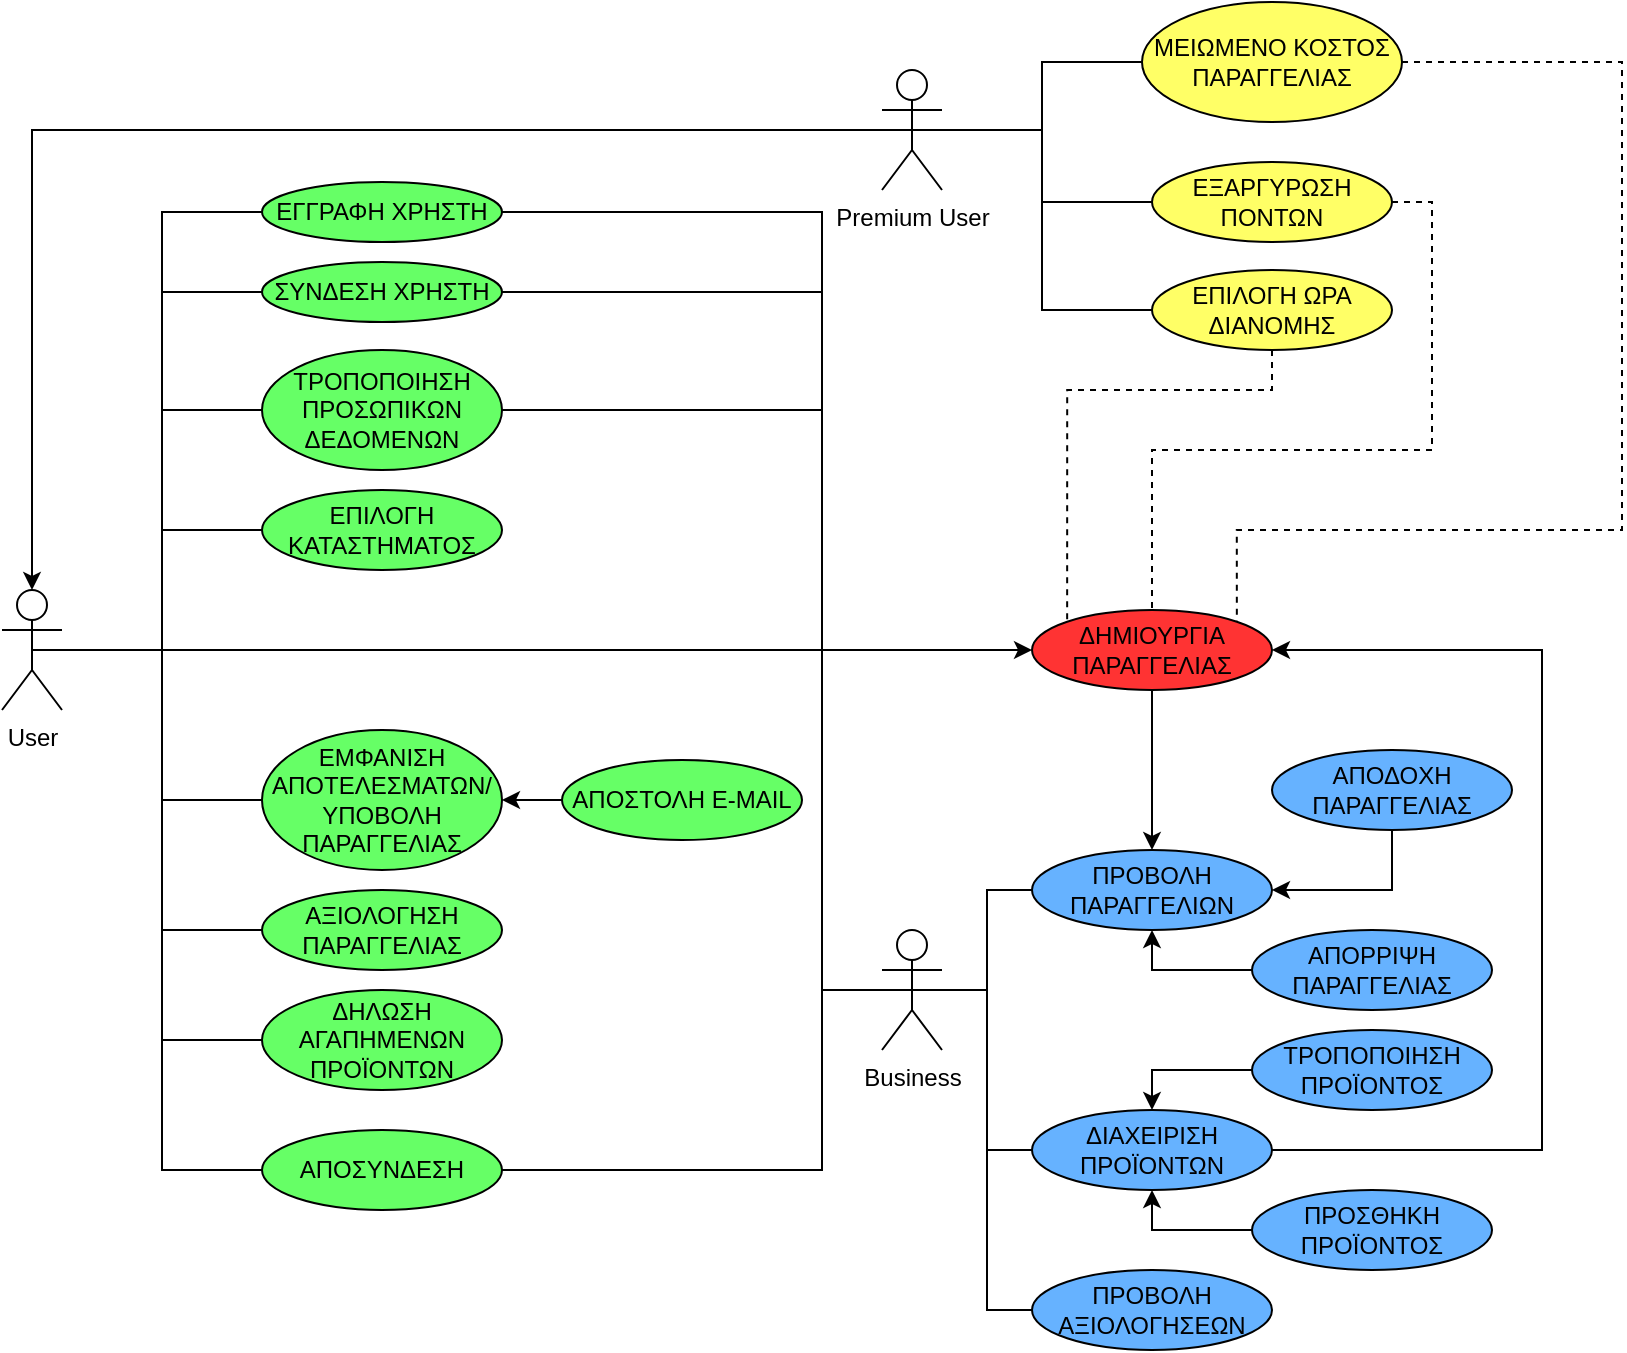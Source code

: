 <mxfile version="17.2.4" type="device"><diagram id="TxKzKz6rN6xEcngQmq8W" name="Page-1"><mxGraphModel dx="1662" dy="762" grid="1" gridSize="10" guides="1" tooltips="1" connect="1" arrows="1" fold="1" page="1" pageScale="1" pageWidth="1920" pageHeight="1200" math="0" shadow="0"><root><mxCell id="0"/><mxCell id="1" parent="0"/><mxCell id="-c1Q7MZjAse8HlwOqIY8-26" style="edgeStyle=orthogonalEdgeStyle;shape=connector;rounded=0;orthogonalLoop=1;jettySize=auto;html=1;exitX=0.5;exitY=0.5;exitDx=0;exitDy=0;exitPerimeter=0;entryX=0;entryY=0.5;entryDx=0;entryDy=0;labelBackgroundColor=default;fontFamily=Helvetica;fontSize=11;fontColor=default;endArrow=none;strokeColor=default;elbow=vertical;" parent="1" source="-c1Q7MZjAse8HlwOqIY8-1" target="-c1Q7MZjAse8HlwOqIY8-3" edge="1"><mxGeometry relative="1" as="geometry"/></mxCell><mxCell id="-c1Q7MZjAse8HlwOqIY8-27" style="edgeStyle=orthogonalEdgeStyle;shape=connector;rounded=0;orthogonalLoop=1;jettySize=auto;html=1;exitX=0.5;exitY=0.5;exitDx=0;exitDy=0;exitPerimeter=0;entryX=0;entryY=0.5;entryDx=0;entryDy=0;labelBackgroundColor=default;fontFamily=Helvetica;fontSize=11;fontColor=default;endArrow=none;strokeColor=default;elbow=vertical;" parent="1" source="-c1Q7MZjAse8HlwOqIY8-1" target="-c1Q7MZjAse8HlwOqIY8-4" edge="1"><mxGeometry relative="1" as="geometry"/></mxCell><mxCell id="-c1Q7MZjAse8HlwOqIY8-28" style="edgeStyle=orthogonalEdgeStyle;shape=connector;rounded=0;orthogonalLoop=1;jettySize=auto;html=1;exitX=0.5;exitY=0.5;exitDx=0;exitDy=0;exitPerimeter=0;entryX=0;entryY=0.5;entryDx=0;entryDy=0;labelBackgroundColor=default;fontFamily=Helvetica;fontSize=11;fontColor=default;endArrow=none;strokeColor=default;elbow=vertical;" parent="1" source="-c1Q7MZjAse8HlwOqIY8-1" target="-c1Q7MZjAse8HlwOqIY8-9" edge="1"><mxGeometry relative="1" as="geometry"/></mxCell><mxCell id="-c1Q7MZjAse8HlwOqIY8-29" style="edgeStyle=orthogonalEdgeStyle;shape=connector;rounded=0;orthogonalLoop=1;jettySize=auto;html=1;exitX=0.5;exitY=0.5;exitDx=0;exitDy=0;exitPerimeter=0;entryX=0;entryY=0.5;entryDx=0;entryDy=0;labelBackgroundColor=default;fontFamily=Helvetica;fontSize=11;fontColor=default;endArrow=none;strokeColor=default;elbow=vertical;" parent="1" source="-c1Q7MZjAse8HlwOqIY8-1" target="-c1Q7MZjAse8HlwOqIY8-10" edge="1"><mxGeometry relative="1" as="geometry"/></mxCell><mxCell id="-c1Q7MZjAse8HlwOqIY8-30" style="edgeStyle=orthogonalEdgeStyle;shape=connector;rounded=0;orthogonalLoop=1;jettySize=auto;html=1;exitX=0.5;exitY=0.5;exitDx=0;exitDy=0;exitPerimeter=0;entryX=0;entryY=0.5;entryDx=0;entryDy=0;labelBackgroundColor=default;fontFamily=Helvetica;fontSize=11;fontColor=default;endArrow=none;strokeColor=default;elbow=vertical;" parent="1" source="-c1Q7MZjAse8HlwOqIY8-1" target="-c1Q7MZjAse8HlwOqIY8-7" edge="1"><mxGeometry relative="1" as="geometry"/></mxCell><mxCell id="-c1Q7MZjAse8HlwOqIY8-31" style="edgeStyle=orthogonalEdgeStyle;shape=connector;rounded=0;orthogonalLoop=1;jettySize=auto;html=1;exitX=0.5;exitY=0.5;exitDx=0;exitDy=0;exitPerimeter=0;entryX=0;entryY=0.5;entryDx=0;entryDy=0;labelBackgroundColor=default;fontFamily=Helvetica;fontSize=11;fontColor=default;endArrow=none;strokeColor=default;elbow=vertical;" parent="1" source="-c1Q7MZjAse8HlwOqIY8-1" target="-c1Q7MZjAse8HlwOqIY8-6" edge="1"><mxGeometry relative="1" as="geometry"/></mxCell><mxCell id="-c1Q7MZjAse8HlwOqIY8-32" style="edgeStyle=orthogonalEdgeStyle;shape=connector;rounded=0;orthogonalLoop=1;jettySize=auto;html=1;exitX=0.5;exitY=0.5;exitDx=0;exitDy=0;exitPerimeter=0;entryX=0;entryY=0.5;entryDx=0;entryDy=0;labelBackgroundColor=default;fontFamily=Helvetica;fontSize=11;fontColor=default;endArrow=none;strokeColor=default;elbow=vertical;" parent="1" source="-c1Q7MZjAse8HlwOqIY8-1" target="-c1Q7MZjAse8HlwOqIY8-8" edge="1"><mxGeometry relative="1" as="geometry"/></mxCell><mxCell id="-c1Q7MZjAse8HlwOqIY8-33" style="edgeStyle=orthogonalEdgeStyle;shape=connector;rounded=0;orthogonalLoop=1;jettySize=auto;html=1;exitX=0.5;exitY=0.5;exitDx=0;exitDy=0;exitPerimeter=0;entryX=0;entryY=0.5;entryDx=0;entryDy=0;labelBackgroundColor=default;fontFamily=Helvetica;fontSize=11;fontColor=default;endArrow=none;strokeColor=default;elbow=vertical;" parent="1" source="-c1Q7MZjAse8HlwOqIY8-1" target="-c1Q7MZjAse8HlwOqIY8-5" edge="1"><mxGeometry relative="1" as="geometry"/></mxCell><mxCell id="-c1Q7MZjAse8HlwOqIY8-100" style="edgeStyle=orthogonalEdgeStyle;shape=connector;rounded=0;orthogonalLoop=1;jettySize=auto;html=1;exitX=0.5;exitY=0.5;exitDx=0;exitDy=0;exitPerimeter=0;entryX=0;entryY=0.5;entryDx=0;entryDy=0;labelBackgroundColor=default;fontFamily=Helvetica;fontSize=11;fontColor=default;endArrow=classic;strokeColor=default;elbow=vertical;" parent="1" source="-c1Q7MZjAse8HlwOqIY8-1" target="-c1Q7MZjAse8HlwOqIY8-40" edge="1"><mxGeometry relative="1" as="geometry"/></mxCell><mxCell id="-c1Q7MZjAse8HlwOqIY8-1" value="User" style="shape=umlActor;verticalLabelPosition=bottom;verticalAlign=top;html=1;outlineConnect=0;" parent="1" vertex="1"><mxGeometry x="40" y="510" width="30" height="60" as="geometry"/></mxCell><mxCell id="-c1Q7MZjAse8HlwOqIY8-3" value="ΕΓΓΡΑΦΗ ΧΡΗΣΤΗ" style="ellipse;whiteSpace=wrap;html=1;fillColor=#66FF66;" parent="1" vertex="1"><mxGeometry x="170" y="306" width="120" height="30" as="geometry"/></mxCell><mxCell id="-c1Q7MZjAse8HlwOqIY8-4" value="ΣΥΝΔΕΣΗ ΧΡΗΣΤΗ" style="ellipse;whiteSpace=wrap;html=1;fillColor=#66FF66;" parent="1" vertex="1"><mxGeometry x="170" y="346" width="120" height="30" as="geometry"/></mxCell><mxCell id="-c1Q7MZjAse8HlwOqIY8-5" value="ΑΠΟΣΥΝΔΕΣΗ" style="ellipse;whiteSpace=wrap;html=1;fillColor=#66FF66;" parent="1" vertex="1"><mxGeometry x="170" y="780" width="120" height="40" as="geometry"/></mxCell><mxCell id="-c1Q7MZjAse8HlwOqIY8-6" value="ΑΞΙΟΛΟΓΗΣΗ ΠΑΡΑΓΓΕΛΙΑΣ" style="ellipse;whiteSpace=wrap;html=1;fillColor=#66FF66;" parent="1" vertex="1"><mxGeometry x="170" y="660" width="120" height="40" as="geometry"/></mxCell><mxCell id="-c1Q7MZjAse8HlwOqIY8-7" value="ΕΜΦΑΝΙΣΗ ΑΠΟΤΕΛΕΣΜΑΤΩΝ/ ΥΠΟΒΟΛΗ ΠΑΡΑΓΓΕΛΙΑΣ" style="ellipse;whiteSpace=wrap;html=1;fillColor=#66FF66;" parent="1" vertex="1"><mxGeometry x="170" y="580" width="120" height="70" as="geometry"/></mxCell><mxCell id="-c1Q7MZjAse8HlwOqIY8-8" value="ΔΗΛΩΣΗ ΑΓΑΠΗΜΕΝΩΝ ΠΡΟΪΟΝΤΩΝ" style="ellipse;whiteSpace=wrap;html=1;fillColor=#66FF66;" parent="1" vertex="1"><mxGeometry x="170" y="710" width="120" height="50" as="geometry"/></mxCell><mxCell id="-c1Q7MZjAse8HlwOqIY8-9" value="ΤΡΟΠΟΠΟΙΗΣΗ ΠΡΟΣΩΠΙΚΩΝ ΔΕΔΟΜΕΝΩΝ" style="ellipse;whiteSpace=wrap;html=1;fillColor=#66FF66;" parent="1" vertex="1"><mxGeometry x="170" y="390" width="120" height="60" as="geometry"/></mxCell><mxCell id="-c1Q7MZjAse8HlwOqIY8-10" value="ΕΠΙΛΟΓΗ ΚΑΤΑΣΤΗΜΑΤΟΣ" style="ellipse;whiteSpace=wrap;html=1;fillColor=#66FF66;" parent="1" vertex="1"><mxGeometry x="170" y="460" width="120" height="40" as="geometry"/></mxCell><mxCell id="-c1Q7MZjAse8HlwOqIY8-36" style="edgeStyle=none;shape=connector;rounded=0;orthogonalLoop=1;jettySize=auto;html=1;exitX=0;exitY=0.5;exitDx=0;exitDy=0;entryX=1;entryY=0.5;entryDx=0;entryDy=0;labelBackgroundColor=default;fontFamily=Helvetica;fontSize=11;fontColor=default;endArrow=classic;strokeColor=default;elbow=vertical;fillColor=#66FF66;" parent="1" source="-c1Q7MZjAse8HlwOqIY8-12" target="-c1Q7MZjAse8HlwOqIY8-7" edge="1"><mxGeometry relative="1" as="geometry"/></mxCell><mxCell id="-c1Q7MZjAse8HlwOqIY8-12" value="ΑΠΟΣΤΟΛΗ Ε-MAIL" style="ellipse;whiteSpace=wrap;html=1;fillColor=#66FF66;" parent="1" vertex="1"><mxGeometry x="320" y="595" width="120" height="40" as="geometry"/></mxCell><mxCell id="-c1Q7MZjAse8HlwOqIY8-119" value="" style="edgeStyle=orthogonalEdgeStyle;shape=connector;rounded=0;orthogonalLoop=1;jettySize=auto;html=1;labelBackgroundColor=default;fontFamily=Helvetica;fontSize=11;fontColor=default;endArrow=classic;strokeColor=default;elbow=vertical;" parent="1" source="-c1Q7MZjAse8HlwOqIY8-40" target="-c1Q7MZjAse8HlwOqIY8-61" edge="1"><mxGeometry relative="1" as="geometry"/></mxCell><mxCell id="-c1Q7MZjAse8HlwOqIY8-40" value="ΔΗΜΙΟΥΡΓΙΑ ΠΑΡΑΓΓΕΛΙΑΣ" style="ellipse;whiteSpace=wrap;html=1;fillColor=#FF3333;" parent="1" vertex="1"><mxGeometry x="555" y="520" width="120" height="40" as="geometry"/></mxCell><mxCell id="-c1Q7MZjAse8HlwOqIY8-52" style="edgeStyle=orthogonalEdgeStyle;shape=connector;rounded=0;orthogonalLoop=1;jettySize=auto;html=1;exitX=0.5;exitY=0.5;exitDx=0;exitDy=0;exitPerimeter=0;entryX=0;entryY=0.5;entryDx=0;entryDy=0;labelBackgroundColor=default;fontFamily=Helvetica;fontSize=11;fontColor=default;endArrow=none;strokeColor=default;elbow=vertical;" parent="1" source="-c1Q7MZjAse8HlwOqIY8-42" target="-c1Q7MZjAse8HlwOqIY8-50" edge="1"><mxGeometry relative="1" as="geometry"/></mxCell><mxCell id="-c1Q7MZjAse8HlwOqIY8-91" style="edgeStyle=orthogonalEdgeStyle;shape=connector;rounded=0;orthogonalLoop=1;jettySize=auto;html=1;exitX=0.5;exitY=0.5;exitDx=0;exitDy=0;exitPerimeter=0;entryX=0.5;entryY=0;entryDx=0;entryDy=0;entryPerimeter=0;labelBackgroundColor=default;fontFamily=Helvetica;fontSize=11;fontColor=default;endArrow=classic;strokeColor=default;elbow=vertical;" parent="1" source="-c1Q7MZjAse8HlwOqIY8-42" target="-c1Q7MZjAse8HlwOqIY8-1" edge="1"><mxGeometry relative="1" as="geometry"/></mxCell><mxCell id="ofdQk55tzyxcJnHblvxW-4" style="edgeStyle=orthogonalEdgeStyle;shape=connector;rounded=0;orthogonalLoop=1;jettySize=auto;html=1;exitX=0.5;exitY=0.5;exitDx=0;exitDy=0;exitPerimeter=0;entryX=0;entryY=0.5;entryDx=0;entryDy=0;labelBackgroundColor=default;fontFamily=Helvetica;fontSize=11;fontColor=default;endArrow=none;strokeColor=default;" edge="1" parent="1" source="-c1Q7MZjAse8HlwOqIY8-42" target="-c1Q7MZjAse8HlwOqIY8-49"><mxGeometry relative="1" as="geometry"><Array as="points"><mxPoint x="560" y="280"/><mxPoint x="560" y="316"/></Array></mxGeometry></mxCell><mxCell id="ofdQk55tzyxcJnHblvxW-5" style="edgeStyle=orthogonalEdgeStyle;shape=connector;rounded=0;orthogonalLoop=1;jettySize=auto;html=1;exitX=0.5;exitY=0.5;exitDx=0;exitDy=0;exitPerimeter=0;entryX=0;entryY=0.5;entryDx=0;entryDy=0;labelBackgroundColor=default;fontFamily=Helvetica;fontSize=11;fontColor=default;endArrow=none;strokeColor=default;" edge="1" parent="1" source="-c1Q7MZjAse8HlwOqIY8-42" target="ofdQk55tzyxcJnHblvxW-1"><mxGeometry relative="1" as="geometry"><Array as="points"><mxPoint x="560" y="280"/><mxPoint x="560" y="370"/></Array></mxGeometry></mxCell><mxCell id="-c1Q7MZjAse8HlwOqIY8-42" value="Premium User" style="shape=umlActor;verticalLabelPosition=bottom;verticalAlign=top;html=1;outlineConnect=0;" parent="1" vertex="1"><mxGeometry x="480" y="250" width="30" height="60" as="geometry"/></mxCell><mxCell id="ofdQk55tzyxcJnHblvxW-9" style="edgeStyle=orthogonalEdgeStyle;shape=connector;rounded=0;orthogonalLoop=1;jettySize=auto;html=1;exitX=1;exitY=0.5;exitDx=0;exitDy=0;entryX=0.5;entryY=0;entryDx=0;entryDy=0;dashed=1;labelBackgroundColor=default;fontFamily=Helvetica;fontSize=11;fontColor=default;endArrow=none;strokeColor=default;" edge="1" parent="1" source="-c1Q7MZjAse8HlwOqIY8-49" target="-c1Q7MZjAse8HlwOqIY8-40"><mxGeometry relative="1" as="geometry"><Array as="points"><mxPoint x="755" y="316"/><mxPoint x="755" y="440"/><mxPoint x="615" y="440"/></Array></mxGeometry></mxCell><mxCell id="-c1Q7MZjAse8HlwOqIY8-49" value="ΕΞΑΡΓΥΡΩΣΗ ΠΟΝΤΩΝ" style="ellipse;whiteSpace=wrap;html=1;fillColor=#FFFF66;" parent="1" vertex="1"><mxGeometry x="615" y="296" width="120" height="40" as="geometry"/></mxCell><mxCell id="-c1Q7MZjAse8HlwOqIY8-122" style="edgeStyle=orthogonalEdgeStyle;shape=connector;rounded=0;orthogonalLoop=1;jettySize=auto;html=1;exitX=1;exitY=0.5;exitDx=0;exitDy=0;entryX=1;entryY=0;entryDx=0;entryDy=0;dashed=1;labelBackgroundColor=default;fontFamily=Helvetica;fontSize=11;fontColor=default;endArrow=none;strokeColor=default;elbow=vertical;" parent="1" source="-c1Q7MZjAse8HlwOqIY8-50" target="-c1Q7MZjAse8HlwOqIY8-40" edge="1"><mxGeometry relative="1" as="geometry"><Array as="points"><mxPoint x="850" y="246"/><mxPoint x="850" y="480"/><mxPoint x="657" y="480"/></Array></mxGeometry></mxCell><mxCell id="-c1Q7MZjAse8HlwOqIY8-50" value="ΜΕΙΩΜΕΝΟ ΚΟΣΤΟΣ ΠΑΡΑΓΓΕΛΙΑΣ" style="ellipse;whiteSpace=wrap;html=1;fillColor=#FFFF66;" parent="1" vertex="1"><mxGeometry x="610" y="216" width="130" height="60" as="geometry"/></mxCell><mxCell id="-c1Q7MZjAse8HlwOqIY8-73" style="edgeStyle=orthogonalEdgeStyle;shape=connector;rounded=0;orthogonalLoop=1;jettySize=auto;html=1;exitX=0.5;exitY=0.5;exitDx=0;exitDy=0;exitPerimeter=0;entryX=0;entryY=0.5;entryDx=0;entryDy=0;labelBackgroundColor=default;fontFamily=Helvetica;fontSize=11;fontColor=default;endArrow=none;strokeColor=default;elbow=vertical;" parent="1" source="-c1Q7MZjAse8HlwOqIY8-55" target="-c1Q7MZjAse8HlwOqIY8-61" edge="1"><mxGeometry relative="1" as="geometry"/></mxCell><mxCell id="-c1Q7MZjAse8HlwOqIY8-74" style="edgeStyle=orthogonalEdgeStyle;shape=connector;rounded=0;orthogonalLoop=1;jettySize=auto;html=1;exitX=0.5;exitY=0.5;exitDx=0;exitDy=0;exitPerimeter=0;entryX=0;entryY=0.5;entryDx=0;entryDy=0;labelBackgroundColor=default;fontFamily=Helvetica;fontSize=11;fontColor=default;endArrow=none;strokeColor=default;elbow=vertical;" parent="1" source="-c1Q7MZjAse8HlwOqIY8-55" target="-c1Q7MZjAse8HlwOqIY8-70" edge="1"><mxGeometry relative="1" as="geometry"/></mxCell><mxCell id="-c1Q7MZjAse8HlwOqIY8-75" style="edgeStyle=orthogonalEdgeStyle;shape=connector;rounded=0;orthogonalLoop=1;jettySize=auto;html=1;exitX=0.5;exitY=0.5;exitDx=0;exitDy=0;exitPerimeter=0;entryX=0;entryY=0.5;entryDx=0;entryDy=0;labelBackgroundColor=default;fontFamily=Helvetica;fontSize=11;fontColor=default;endArrow=none;strokeColor=default;elbow=vertical;" parent="1" source="-c1Q7MZjAse8HlwOqIY8-55" target="-c1Q7MZjAse8HlwOqIY8-72" edge="1"><mxGeometry relative="1" as="geometry"/></mxCell><mxCell id="-c1Q7MZjAse8HlwOqIY8-109" style="edgeStyle=orthogonalEdgeStyle;shape=connector;rounded=0;orthogonalLoop=1;jettySize=auto;html=1;exitX=0.5;exitY=0.5;exitDx=0;exitDy=0;exitPerimeter=0;entryX=1;entryY=0.5;entryDx=0;entryDy=0;labelBackgroundColor=default;fontFamily=Helvetica;fontSize=11;fontColor=default;endArrow=none;strokeColor=default;elbow=vertical;" parent="1" source="-c1Q7MZjAse8HlwOqIY8-55" target="-c1Q7MZjAse8HlwOqIY8-5" edge="1"><mxGeometry relative="1" as="geometry"><Array as="points"><mxPoint x="450" y="710"/><mxPoint x="450" y="800"/></Array></mxGeometry></mxCell><mxCell id="-c1Q7MZjAse8HlwOqIY8-110" style="edgeStyle=orthogonalEdgeStyle;shape=connector;rounded=0;orthogonalLoop=1;jettySize=auto;html=1;exitX=0.5;exitY=0.5;exitDx=0;exitDy=0;exitPerimeter=0;entryX=1;entryY=0.5;entryDx=0;entryDy=0;labelBackgroundColor=default;fontFamily=Helvetica;fontSize=11;fontColor=default;endArrow=none;strokeColor=default;elbow=vertical;" parent="1" source="-c1Q7MZjAse8HlwOqIY8-55" target="-c1Q7MZjAse8HlwOqIY8-3" edge="1"><mxGeometry relative="1" as="geometry"><Array as="points"><mxPoint x="450" y="710"/><mxPoint x="450" y="321"/></Array></mxGeometry></mxCell><mxCell id="-c1Q7MZjAse8HlwOqIY8-111" style="edgeStyle=orthogonalEdgeStyle;shape=connector;rounded=0;orthogonalLoop=1;jettySize=auto;html=1;exitX=0.5;exitY=0.5;exitDx=0;exitDy=0;exitPerimeter=0;entryX=1;entryY=0.5;entryDx=0;entryDy=0;labelBackgroundColor=default;fontFamily=Helvetica;fontSize=11;fontColor=default;endArrow=none;strokeColor=default;elbow=vertical;" parent="1" source="-c1Q7MZjAse8HlwOqIY8-55" target="-c1Q7MZjAse8HlwOqIY8-4" edge="1"><mxGeometry relative="1" as="geometry"><Array as="points"><mxPoint x="450" y="710"/><mxPoint x="450" y="361"/></Array></mxGeometry></mxCell><mxCell id="-c1Q7MZjAse8HlwOqIY8-112" style="edgeStyle=orthogonalEdgeStyle;shape=connector;rounded=0;orthogonalLoop=1;jettySize=auto;html=1;exitX=0.5;exitY=0.5;exitDx=0;exitDy=0;exitPerimeter=0;entryX=1;entryY=0.5;entryDx=0;entryDy=0;labelBackgroundColor=default;fontFamily=Helvetica;fontSize=11;fontColor=default;endArrow=none;strokeColor=default;elbow=vertical;" parent="1" source="-c1Q7MZjAse8HlwOqIY8-55" target="-c1Q7MZjAse8HlwOqIY8-9" edge="1"><mxGeometry relative="1" as="geometry"><Array as="points"><mxPoint x="450" y="710"/><mxPoint x="450" y="420"/></Array></mxGeometry></mxCell><mxCell id="-c1Q7MZjAse8HlwOqIY8-55" value="Business" style="shape=umlActor;verticalLabelPosition=bottom;verticalAlign=top;html=1;outlineConnect=0;" parent="1" vertex="1"><mxGeometry x="480" y="680" width="30" height="60" as="geometry"/></mxCell><mxCell id="-c1Q7MZjAse8HlwOqIY8-61" value="ΠΡΟΒΟΛΗ ΠΑΡΑΓΓΕΛΙΩΝ" style="ellipse;whiteSpace=wrap;html=1;fillColor=#66B2FF;" parent="1" vertex="1"><mxGeometry x="555" y="640" width="120" height="40" as="geometry"/></mxCell><mxCell id="-c1Q7MZjAse8HlwOqIY8-99" style="edgeStyle=orthogonalEdgeStyle;shape=connector;rounded=0;orthogonalLoop=1;jettySize=auto;html=1;exitX=0.5;exitY=1;exitDx=0;exitDy=0;entryX=1;entryY=0.5;entryDx=0;entryDy=0;labelBackgroundColor=default;fontFamily=Helvetica;fontSize=11;fontColor=default;endArrow=classic;strokeColor=default;elbow=vertical;" parent="1" source="-c1Q7MZjAse8HlwOqIY8-62" target="-c1Q7MZjAse8HlwOqIY8-61" edge="1"><mxGeometry relative="1" as="geometry"/></mxCell><mxCell id="-c1Q7MZjAse8HlwOqIY8-62" value="ΑΠΟΔΟΧΗ ΠΑΡΑΓΓΕΛΙΑΣ" style="ellipse;whiteSpace=wrap;html=1;fillColor=#66B2FF;" parent="1" vertex="1"><mxGeometry x="675" y="590" width="120" height="40" as="geometry"/></mxCell><mxCell id="-c1Q7MZjAse8HlwOqIY8-77" style="edgeStyle=orthogonalEdgeStyle;shape=connector;rounded=0;orthogonalLoop=1;jettySize=auto;html=1;exitX=0;exitY=0.5;exitDx=0;exitDy=0;entryX=0.5;entryY=0;entryDx=0;entryDy=0;labelBackgroundColor=default;fontFamily=Helvetica;fontSize=11;fontColor=default;endArrow=classic;strokeColor=default;elbow=vertical;fillColor=#66B2FF;" parent="1" source="-c1Q7MZjAse8HlwOqIY8-63" target="-c1Q7MZjAse8HlwOqIY8-70" edge="1"><mxGeometry relative="1" as="geometry"/></mxCell><mxCell id="-c1Q7MZjAse8HlwOqIY8-63" value="ΤΡΟΠΟΠΟΙΗΣΗ ΠΡΟΪΟΝΤΟΣ" style="ellipse;whiteSpace=wrap;html=1;fillColor=#66B2FF;" parent="1" vertex="1"><mxGeometry x="665" y="730" width="120" height="40" as="geometry"/></mxCell><mxCell id="-c1Q7MZjAse8HlwOqIY8-79" style="edgeStyle=orthogonalEdgeStyle;shape=connector;rounded=0;orthogonalLoop=1;jettySize=auto;html=1;exitX=0;exitY=0.5;exitDx=0;exitDy=0;entryX=0.5;entryY=1;entryDx=0;entryDy=0;labelBackgroundColor=default;fontFamily=Helvetica;fontSize=11;fontColor=default;endArrow=classic;strokeColor=default;elbow=vertical;fillColor=#66B2FF;" parent="1" source="-c1Q7MZjAse8HlwOqIY8-64" target="-c1Q7MZjAse8HlwOqIY8-61" edge="1"><mxGeometry relative="1" as="geometry"/></mxCell><mxCell id="-c1Q7MZjAse8HlwOqIY8-64" value="ΑΠΟΡΡΙΨΗ ΠΑΡΑΓΓΕΛΙΑΣ" style="ellipse;whiteSpace=wrap;html=1;fillColor=#66B2FF;" parent="1" vertex="1"><mxGeometry x="665" y="680" width="120" height="40" as="geometry"/></mxCell><mxCell id="-c1Q7MZjAse8HlwOqIY8-98" style="edgeStyle=orthogonalEdgeStyle;shape=connector;rounded=0;orthogonalLoop=1;jettySize=auto;html=1;exitX=1;exitY=0.5;exitDx=0;exitDy=0;entryX=1;entryY=0.5;entryDx=0;entryDy=0;labelBackgroundColor=default;fontFamily=Helvetica;fontSize=11;fontColor=default;endArrow=classic;strokeColor=default;elbow=vertical;" parent="1" source="-c1Q7MZjAse8HlwOqIY8-70" target="-c1Q7MZjAse8HlwOqIY8-40" edge="1"><mxGeometry relative="1" as="geometry"><Array as="points"><mxPoint x="810" y="790"/><mxPoint x="810" y="540"/></Array></mxGeometry></mxCell><mxCell id="-c1Q7MZjAse8HlwOqIY8-70" value="ΔΙΑΧΕΙΡΙΣΗ ΠΡΟΪΟΝΤΩΝ" style="ellipse;whiteSpace=wrap;html=1;fillColor=#66B2FF;" parent="1" vertex="1"><mxGeometry x="555" y="770" width="120" height="40" as="geometry"/></mxCell><mxCell id="-c1Q7MZjAse8HlwOqIY8-78" style="edgeStyle=orthogonalEdgeStyle;shape=connector;rounded=0;orthogonalLoop=1;jettySize=auto;html=1;exitX=0;exitY=0.5;exitDx=0;exitDy=0;entryX=0.5;entryY=1;entryDx=0;entryDy=0;labelBackgroundColor=default;fontFamily=Helvetica;fontSize=11;fontColor=default;endArrow=classic;strokeColor=default;elbow=vertical;fillColor=#66B2FF;" parent="1" source="-c1Q7MZjAse8HlwOqIY8-71" target="-c1Q7MZjAse8HlwOqIY8-70" edge="1"><mxGeometry relative="1" as="geometry"/></mxCell><mxCell id="-c1Q7MZjAse8HlwOqIY8-71" value="ΠΡΟΣΘΗΚΗ ΠΡΟΪΟΝΤΟΣ" style="ellipse;whiteSpace=wrap;html=1;fillColor=#66B2FF;" parent="1" vertex="1"><mxGeometry x="665" y="810" width="120" height="40" as="geometry"/></mxCell><mxCell id="-c1Q7MZjAse8HlwOqIY8-72" value="ΠΡΟΒΟΛΗ ΑΞΙΟΛΟΓΗΣΕΩΝ" style="ellipse;whiteSpace=wrap;html=1;fillColor=#66B2FF;" parent="1" vertex="1"><mxGeometry x="555" y="850" width="120" height="40" as="geometry"/></mxCell><mxCell id="ofdQk55tzyxcJnHblvxW-8" style="edgeStyle=orthogonalEdgeStyle;shape=connector;rounded=0;orthogonalLoop=1;jettySize=auto;html=1;exitX=0.5;exitY=1;exitDx=0;exitDy=0;entryX=0;entryY=0;entryDx=0;entryDy=0;dashed=1;labelBackgroundColor=default;fontFamily=Helvetica;fontSize=11;fontColor=default;endArrow=none;strokeColor=default;" edge="1" parent="1" source="ofdQk55tzyxcJnHblvxW-1" target="-c1Q7MZjAse8HlwOqIY8-40"><mxGeometry relative="1" as="geometry"><Array as="points"><mxPoint x="675" y="410"/><mxPoint x="573" y="410"/></Array></mxGeometry></mxCell><mxCell id="ofdQk55tzyxcJnHblvxW-1" value="ΕΠΙΛΟΓΗ ΩΡΑ ΔΙΑΝΟΜΗΣ" style="ellipse;whiteSpace=wrap;html=1;fillColor=#FFFF66;" vertex="1" parent="1"><mxGeometry x="615" y="350" width="120" height="40" as="geometry"/></mxCell></root></mxGraphModel></diagram></mxfile>